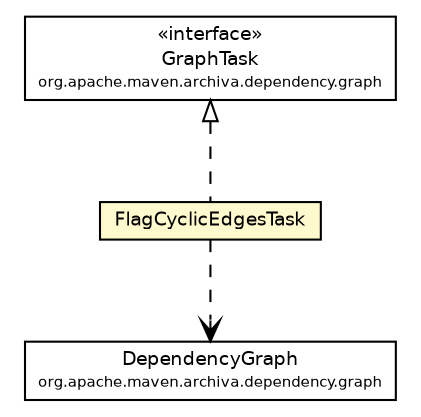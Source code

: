 #!/usr/local/bin/dot
#
# Class diagram 
# Generated by UmlGraph version 4.6 (http://www.spinellis.gr/sw/umlgraph)
#

digraph G {
	edge [fontname="Helvetica",fontsize=10,labelfontname="Helvetica",labelfontsize=10];
	node [fontname="Helvetica",fontsize=10,shape=plaintext];
	// org.apache.maven.archiva.dependency.graph.GraphTask
	c138098 [label=<<table border="0" cellborder="1" cellspacing="0" cellpadding="2" port="p" href="../GraphTask.html">
		<tr><td><table border="0" cellspacing="0" cellpadding="1">
			<tr><td> &laquo;interface&raquo; </td></tr>
			<tr><td> GraphTask </td></tr>
			<tr><td><font point-size="7.0"> org.apache.maven.archiva.dependency.graph </font></td></tr>
		</table></td></tr>
		</table>>, fontname="Helvetica", fontcolor="black", fontsize=9.0];
	// org.apache.maven.archiva.dependency.graph.DependencyGraph
	c138107 [label=<<table border="0" cellborder="1" cellspacing="0" cellpadding="2" port="p" href="../DependencyGraph.html">
		<tr><td><table border="0" cellspacing="0" cellpadding="1">
			<tr><td> DependencyGraph </td></tr>
			<tr><td><font point-size="7.0"> org.apache.maven.archiva.dependency.graph </font></td></tr>
		</table></td></tr>
		</table>>, fontname="Helvetica", fontcolor="black", fontsize=9.0];
	// org.apache.maven.archiva.dependency.graph.tasks.FlagCyclicEdgesTask
	c138139 [label=<<table border="0" cellborder="1" cellspacing="0" cellpadding="2" port="p" bgcolor="lemonChiffon" href="./FlagCyclicEdgesTask.html">
		<tr><td><table border="0" cellspacing="0" cellpadding="1">
			<tr><td> FlagCyclicEdgesTask </td></tr>
		</table></td></tr>
		</table>>, fontname="Helvetica", fontcolor="black", fontsize=9.0];
	//org.apache.maven.archiva.dependency.graph.tasks.FlagCyclicEdgesTask implements org.apache.maven.archiva.dependency.graph.GraphTask
	c138098:p -> c138139:p [dir=back,arrowtail=empty,style=dashed];
	// org.apache.maven.archiva.dependency.graph.tasks.FlagCyclicEdgesTask DEPEND org.apache.maven.archiva.dependency.graph.DependencyGraph
	c138139:p -> c138107:p [taillabel="", label="", headlabel="", fontname="Helvetica", fontcolor="black", fontsize=10.0, color="black", arrowhead=open, style=dashed];
}

